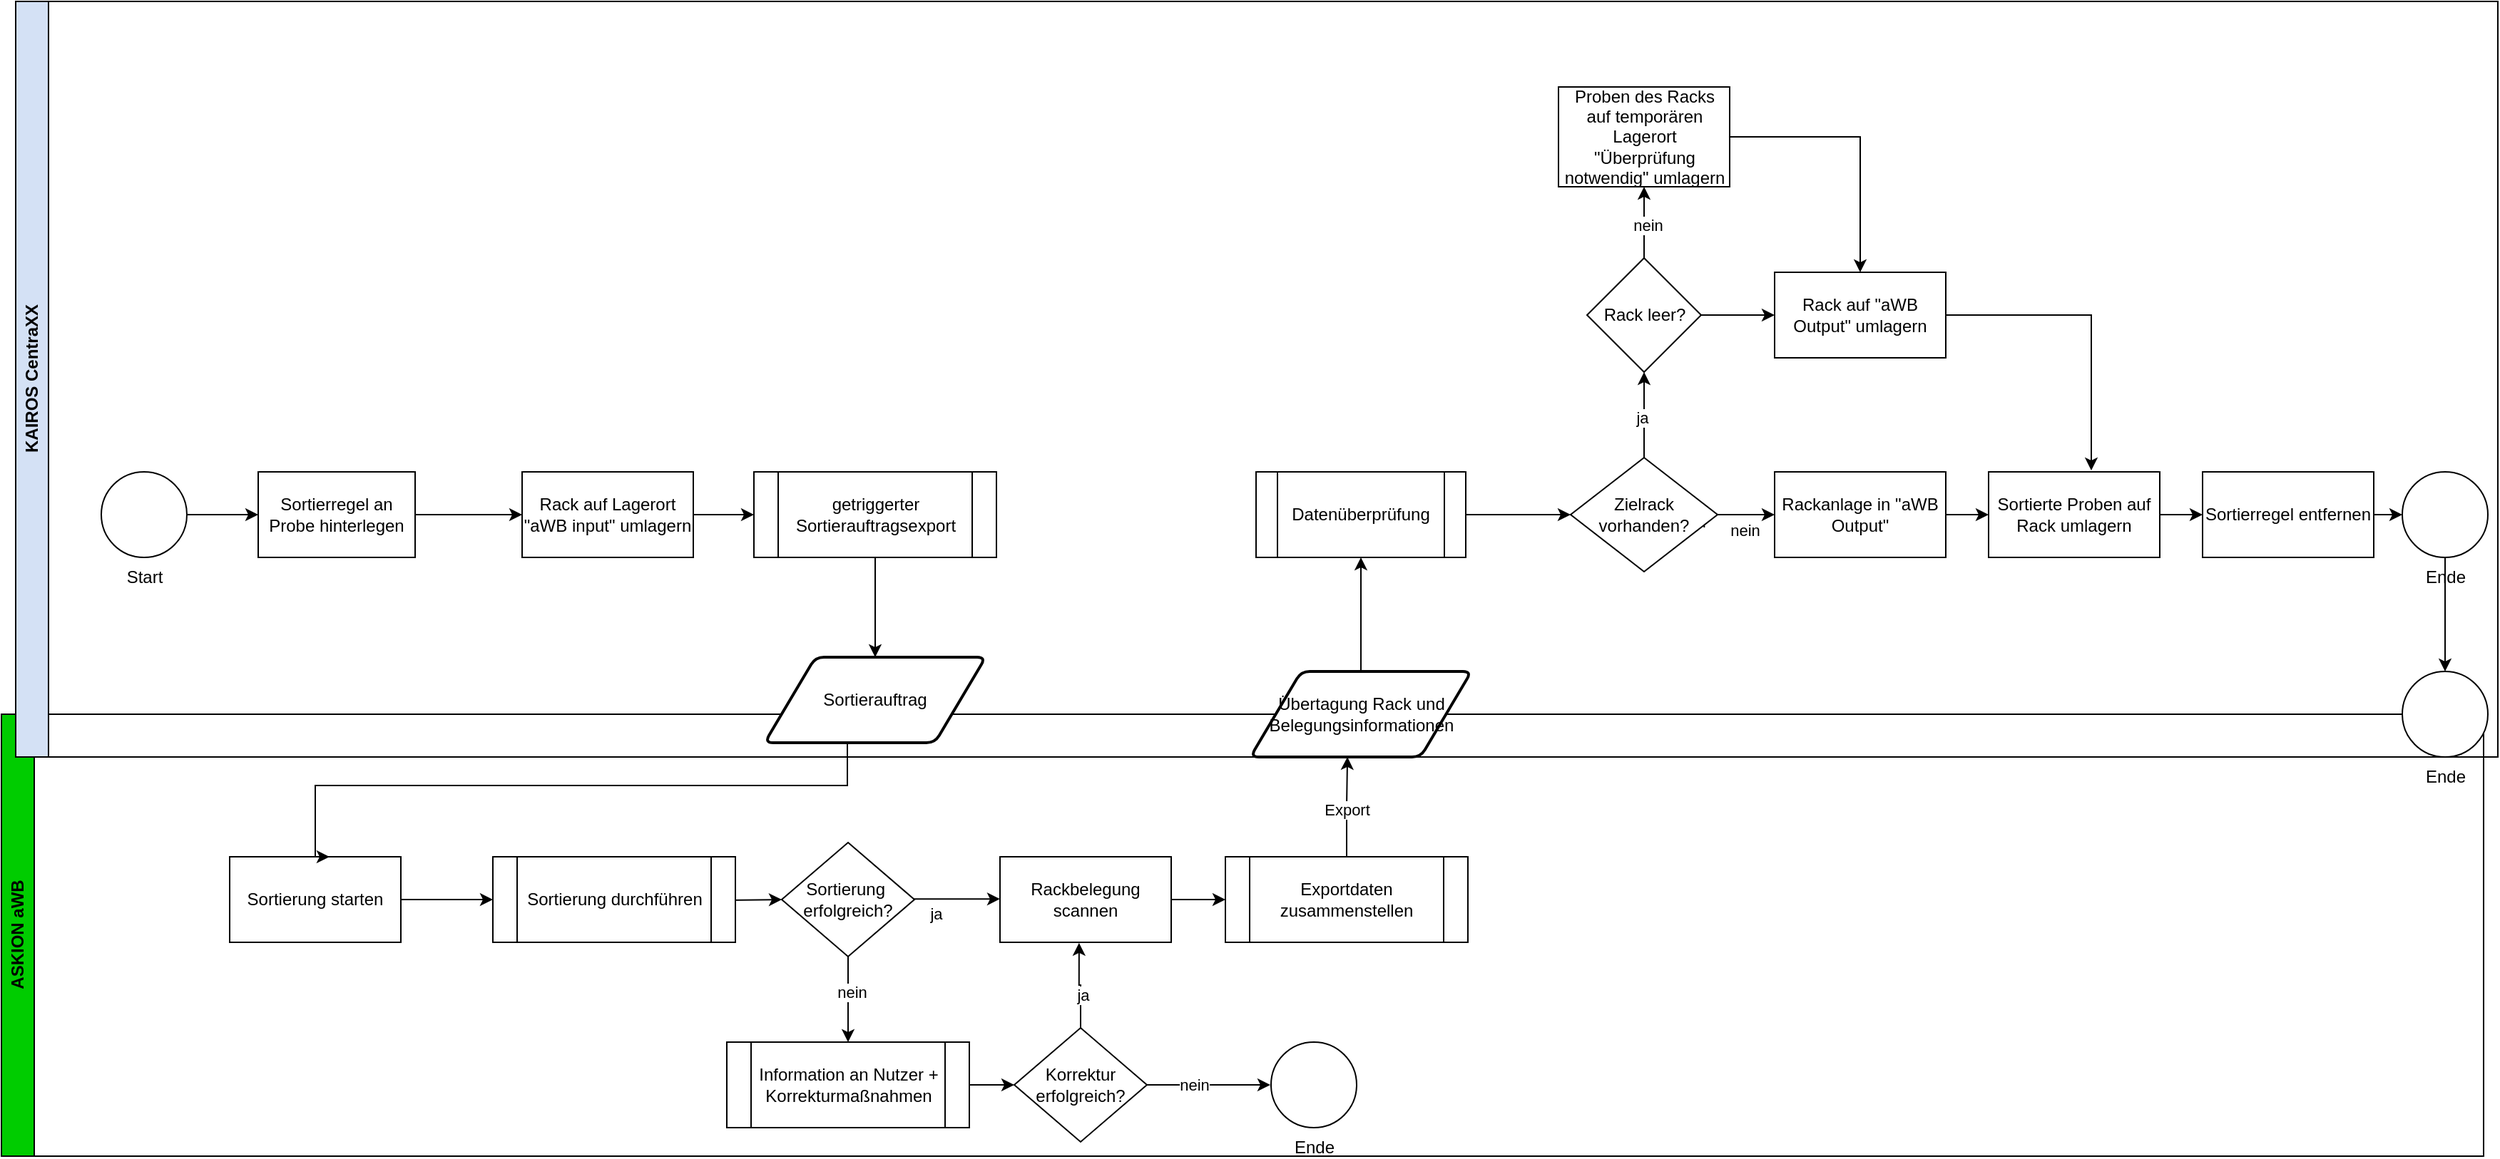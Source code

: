 <mxfile version="24.7.6">
  <diagram name="Seite-1" id="6KNFjC9qvMSSYQJPCamY">
    <mxGraphModel dx="1659" dy="2038" grid="1" gridSize="10" guides="1" tooltips="1" connect="1" arrows="1" fold="1" page="1" pageScale="1" pageWidth="827" pageHeight="1169" math="0" shadow="0">
      <root>
        <mxCell id="0" />
        <mxCell id="1" parent="0" />
        <mxCell id="c_SHFbjMTj0HTDH2dX4E-7" value="ASKION aWB" style="swimlane;horizontal=0;whiteSpace=wrap;html=1;fillColor=#00CC00;" parent="1" vertex="1">
          <mxGeometry x="50" y="400" width="1740" height="310" as="geometry" />
        </mxCell>
        <mxCell id="c_SHFbjMTj0HTDH2dX4E-12" value="Sortierung starten" style="rounded=0;whiteSpace=wrap;html=1;" parent="c_SHFbjMTj0HTDH2dX4E-7" vertex="1">
          <mxGeometry x="160" y="100" width="120" height="60" as="geometry" />
        </mxCell>
        <mxCell id="c_SHFbjMTj0HTDH2dX4E-27" value="" style="edgeStyle=orthogonalEdgeStyle;rounded=0;orthogonalLoop=1;jettySize=auto;html=1;" parent="c_SHFbjMTj0HTDH2dX4E-7" source="c_SHFbjMTj0HTDH2dX4E-19" target="c_SHFbjMTj0HTDH2dX4E-26" edge="1">
          <mxGeometry relative="1" as="geometry" />
        </mxCell>
        <mxCell id="c_SHFbjMTj0HTDH2dX4E-28" value="nein" style="edgeLabel;html=1;align=center;verticalAlign=middle;resizable=0;points=[];" parent="c_SHFbjMTj0HTDH2dX4E-27" vertex="1" connectable="0">
          <mxGeometry x="-0.16" y="2" relative="1" as="geometry">
            <mxPoint as="offset" />
          </mxGeometry>
        </mxCell>
        <mxCell id="c_SHFbjMTj0HTDH2dX4E-30" value="" style="edgeStyle=orthogonalEdgeStyle;rounded=0;orthogonalLoop=1;jettySize=auto;html=1;entryX=0;entryY=0.5;entryDx=0;entryDy=0;" parent="c_SHFbjMTj0HTDH2dX4E-7" edge="1">
          <mxGeometry relative="1" as="geometry">
            <mxPoint x="627" y="129.6" as="sourcePoint" />
            <mxPoint x="700" y="129.6" as="targetPoint" />
            <Array as="points" />
          </mxGeometry>
        </mxCell>
        <mxCell id="c_SHFbjMTj0HTDH2dX4E-31" value="ja" style="edgeLabel;html=1;align=center;verticalAlign=middle;resizable=0;points=[];" parent="c_SHFbjMTj0HTDH2dX4E-30" vertex="1" connectable="0">
          <mxGeometry x="-0.3" y="-2" relative="1" as="geometry">
            <mxPoint x="2" y="8" as="offset" />
          </mxGeometry>
        </mxCell>
        <mxCell id="c_SHFbjMTj0HTDH2dX4E-19" value="&lt;div&gt;Sortierung&amp;nbsp;&lt;/div&gt;&lt;div&gt;erfolgreich?&lt;/div&gt;" style="rhombus;whiteSpace=wrap;html=1;" parent="c_SHFbjMTj0HTDH2dX4E-7" vertex="1">
          <mxGeometry x="547" y="90" width="93" height="80" as="geometry" />
        </mxCell>
        <mxCell id="c_SHFbjMTj0HTDH2dX4E-24" style="edgeStyle=orthogonalEdgeStyle;rounded=0;orthogonalLoop=1;jettySize=auto;html=1;" parent="c_SHFbjMTj0HTDH2dX4E-7" target="c_SHFbjMTj0HTDH2dX4E-19" edge="1">
          <mxGeometry relative="1" as="geometry">
            <mxPoint x="467" y="130" as="sourcePoint" />
          </mxGeometry>
        </mxCell>
        <mxCell id="rJmJJguxviZmdggviB7S-40" style="edgeStyle=orthogonalEdgeStyle;rounded=0;orthogonalLoop=1;jettySize=auto;html=1;entryX=0;entryY=0.5;entryDx=0;entryDy=0;" edge="1" parent="c_SHFbjMTj0HTDH2dX4E-7" source="c_SHFbjMTj0HTDH2dX4E-26" target="rJmJJguxviZmdggviB7S-39">
          <mxGeometry relative="1" as="geometry" />
        </mxCell>
        <mxCell id="c_SHFbjMTj0HTDH2dX4E-26" value="Information an Nutzer + Korrekturmaßnahmen" style="shape=process;whiteSpace=wrap;html=1;backgroundOutline=1;" parent="c_SHFbjMTj0HTDH2dX4E-7" vertex="1">
          <mxGeometry x="508.5" y="230" width="170" height="60" as="geometry" />
        </mxCell>
        <mxCell id="rJmJJguxviZmdggviB7S-4" style="edgeStyle=orthogonalEdgeStyle;rounded=0;orthogonalLoop=1;jettySize=auto;html=1;exitX=1;exitY=0.5;exitDx=0;exitDy=0;entryX=0;entryY=0.5;entryDx=0;entryDy=0;" edge="1" parent="c_SHFbjMTj0HTDH2dX4E-7" source="c_SHFbjMTj0HTDH2dX4E-29" target="rJmJJguxviZmdggviB7S-3">
          <mxGeometry relative="1" as="geometry" />
        </mxCell>
        <mxCell id="c_SHFbjMTj0HTDH2dX4E-29" value="Rackbelegung scannen" style="whiteSpace=wrap;html=1;" parent="c_SHFbjMTj0HTDH2dX4E-7" vertex="1">
          <mxGeometry x="700" y="100" width="120" height="60" as="geometry" />
        </mxCell>
        <mxCell id="rJmJJguxviZmdggviB7S-3" value="Exportdaten zusammenstellen" style="shape=process;whiteSpace=wrap;html=1;backgroundOutline=1;" vertex="1" parent="c_SHFbjMTj0HTDH2dX4E-7">
          <mxGeometry x="858" y="100" width="170" height="60" as="geometry" />
        </mxCell>
        <mxCell id="rJmJJguxviZmdggviB7S-35" value="Sortierung durchführen" style="shape=process;whiteSpace=wrap;html=1;backgroundOutline=1;" vertex="1" parent="c_SHFbjMTj0HTDH2dX4E-7">
          <mxGeometry x="344.5" y="100" width="170" height="60" as="geometry" />
        </mxCell>
        <mxCell id="rJmJJguxviZmdggviB7S-36" value="" style="edgeStyle=orthogonalEdgeStyle;rounded=0;orthogonalLoop=1;jettySize=auto;html=1;" edge="1" parent="c_SHFbjMTj0HTDH2dX4E-7" source="c_SHFbjMTj0HTDH2dX4E-12" target="rJmJJguxviZmdggviB7S-35">
          <mxGeometry relative="1" as="geometry">
            <mxPoint x="480" y="530" as="targetPoint" />
            <mxPoint x="330" y="530" as="sourcePoint" />
          </mxGeometry>
        </mxCell>
        <mxCell id="rJmJJguxviZmdggviB7S-45" value="" style="edgeStyle=orthogonalEdgeStyle;rounded=0;orthogonalLoop=1;jettySize=auto;html=1;" edge="1" parent="c_SHFbjMTj0HTDH2dX4E-7" source="rJmJJguxviZmdggviB7S-39">
          <mxGeometry relative="1" as="geometry">
            <mxPoint x="889.5" y="260" as="targetPoint" />
          </mxGeometry>
        </mxCell>
        <mxCell id="rJmJJguxviZmdggviB7S-46" value="nein" style="edgeLabel;html=1;align=center;verticalAlign=middle;resizable=0;points=[];" vertex="1" connectable="0" parent="rJmJJguxviZmdggviB7S-45">
          <mxGeometry x="-0.251" relative="1" as="geometry">
            <mxPoint as="offset" />
          </mxGeometry>
        </mxCell>
        <mxCell id="rJmJJguxviZmdggviB7S-39" value="&lt;div&gt;Korrektur erfolgreich?&lt;/div&gt;" style="rhombus;whiteSpace=wrap;html=1;" vertex="1" parent="c_SHFbjMTj0HTDH2dX4E-7">
          <mxGeometry x="710" y="220" width="93" height="80" as="geometry" />
        </mxCell>
        <mxCell id="rJmJJguxviZmdggviB7S-42" style="edgeStyle=orthogonalEdgeStyle;rounded=0;orthogonalLoop=1;jettySize=auto;html=1;entryX=0.462;entryY=1.007;entryDx=0;entryDy=0;entryPerimeter=0;" edge="1" parent="c_SHFbjMTj0HTDH2dX4E-7" source="rJmJJguxviZmdggviB7S-39" target="c_SHFbjMTj0HTDH2dX4E-29">
          <mxGeometry relative="1" as="geometry" />
        </mxCell>
        <mxCell id="rJmJJguxviZmdggviB7S-43" value="ja" style="edgeLabel;html=1;align=center;verticalAlign=middle;resizable=0;points=[];" vertex="1" connectable="0" parent="rJmJJguxviZmdggviB7S-42">
          <mxGeometry x="-0.222" y="-1" relative="1" as="geometry">
            <mxPoint as="offset" />
          </mxGeometry>
        </mxCell>
        <mxCell id="rJmJJguxviZmdggviB7S-49" value="Ende" style="verticalLabelPosition=bottom;verticalAlign=top;html=1;shape=mxgraph.flowchart.on-page_reference;" vertex="1" parent="c_SHFbjMTj0HTDH2dX4E-7">
          <mxGeometry x="890" y="230" width="60" height="60" as="geometry" />
        </mxCell>
        <mxCell id="c_SHFbjMTj0HTDH2dX4E-8" value="KAIROS CentraXX" style="swimlane;horizontal=0;whiteSpace=wrap;html=1;fillColor=#D4E1F5;" parent="1" vertex="1">
          <mxGeometry x="60" y="-100" width="1740" height="530" as="geometry" />
        </mxCell>
        <mxCell id="rJmJJguxviZmdggviB7S-48" value="" style="edgeStyle=orthogonalEdgeStyle;rounded=0;orthogonalLoop=1;jettySize=auto;html=1;" edge="1" parent="c_SHFbjMTj0HTDH2dX4E-8" source="c_SHFbjMTj0HTDH2dX4E-15" target="rJmJJguxviZmdggviB7S-47">
          <mxGeometry relative="1" as="geometry" />
        </mxCell>
        <mxCell id="c_SHFbjMTj0HTDH2dX4E-15" value="Ende" style="verticalLabelPosition=bottom;verticalAlign=top;html=1;shape=mxgraph.flowchart.on-page_reference;" parent="c_SHFbjMTj0HTDH2dX4E-8" vertex="1">
          <mxGeometry x="1673" y="330" width="60" height="60" as="geometry" />
        </mxCell>
        <mxCell id="c_SHFbjMTj0HTDH2dX4E-35" value="getriggerter Sortierauftragsexport" style="shape=process;whiteSpace=wrap;html=1;backgroundOutline=1;" parent="c_SHFbjMTj0HTDH2dX4E-8" vertex="1">
          <mxGeometry x="517.5" y="330" width="170" height="60" as="geometry" />
        </mxCell>
        <mxCell id="c_SHFbjMTj0HTDH2dX4E-4" style="edgeStyle=orthogonalEdgeStyle;rounded=0;orthogonalLoop=1;jettySize=auto;html=1;" parent="c_SHFbjMTj0HTDH2dX4E-8" source="c_SHFbjMTj0HTDH2dX4E-1" target="c_SHFbjMTj0HTDH2dX4E-3" edge="1">
          <mxGeometry relative="1" as="geometry" />
        </mxCell>
        <mxCell id="c_SHFbjMTj0HTDH2dX4E-1" value="Start" style="verticalLabelPosition=bottom;verticalAlign=top;html=1;shape=mxgraph.flowchart.on-page_reference;" parent="c_SHFbjMTj0HTDH2dX4E-8" vertex="1">
          <mxGeometry x="60" y="330" width="60" height="60" as="geometry" />
        </mxCell>
        <mxCell id="c_SHFbjMTj0HTDH2dX4E-6" value="" style="edgeStyle=orthogonalEdgeStyle;rounded=0;orthogonalLoop=1;jettySize=auto;html=1;" parent="c_SHFbjMTj0HTDH2dX4E-8" source="c_SHFbjMTj0HTDH2dX4E-3" target="c_SHFbjMTj0HTDH2dX4E-5" edge="1">
          <mxGeometry relative="1" as="geometry" />
        </mxCell>
        <mxCell id="c_SHFbjMTj0HTDH2dX4E-3" value="Sortierregel an Probe hinterlegen" style="rounded=0;whiteSpace=wrap;html=1;" parent="c_SHFbjMTj0HTDH2dX4E-8" vertex="1">
          <mxGeometry x="170" y="330" width="110" height="60" as="geometry" />
        </mxCell>
        <mxCell id="c_SHFbjMTj0HTDH2dX4E-5" value="Rack auf Lagerort &quot;aWB input&quot; umlagern" style="whiteSpace=wrap;html=1;rounded=0;" parent="c_SHFbjMTj0HTDH2dX4E-8" vertex="1">
          <mxGeometry x="355" y="330" width="120" height="60" as="geometry" />
        </mxCell>
        <mxCell id="c_SHFbjMTj0HTDH2dX4E-36" style="edgeStyle=orthogonalEdgeStyle;rounded=0;orthogonalLoop=1;jettySize=auto;html=1;entryX=0;entryY=0.5;entryDx=0;entryDy=0;" parent="c_SHFbjMTj0HTDH2dX4E-8" source="c_SHFbjMTj0HTDH2dX4E-5" target="c_SHFbjMTj0HTDH2dX4E-35" edge="1">
          <mxGeometry relative="1" as="geometry" />
        </mxCell>
        <mxCell id="rJmJJguxviZmdggviB7S-10" value="" style="edgeStyle=orthogonalEdgeStyle;rounded=0;orthogonalLoop=1;jettySize=auto;html=1;" edge="1" parent="c_SHFbjMTj0HTDH2dX4E-8" source="rJmJJguxviZmdggviB7S-8" target="rJmJJguxviZmdggviB7S-9">
          <mxGeometry relative="1" as="geometry" />
        </mxCell>
        <mxCell id="rJmJJguxviZmdggviB7S-8" value="Datenüberprüfung" style="shape=process;whiteSpace=wrap;html=1;backgroundOutline=1;" vertex="1" parent="c_SHFbjMTj0HTDH2dX4E-8">
          <mxGeometry x="869.5" y="330" width="147" height="60" as="geometry" />
        </mxCell>
        <mxCell id="rJmJJguxviZmdggviB7S-13" value="nein" style="edgeStyle=orthogonalEdgeStyle;rounded=0;orthogonalLoop=1;jettySize=auto;html=1;" edge="1" parent="c_SHFbjMTj0HTDH2dX4E-8" source="rJmJJguxviZmdggviB7S-9">
          <mxGeometry x="0.012" y="-10" relative="1" as="geometry">
            <mxPoint x="1233" y="360" as="targetPoint" />
            <mxPoint x="-1" y="1" as="offset" />
          </mxGeometry>
        </mxCell>
        <mxCell id="rJmJJguxviZmdggviB7S-14" value="nein" style="edgeLabel;html=1;align=center;verticalAlign=middle;resizable=0;points=[];" vertex="1" connectable="0" parent="rJmJJguxviZmdggviB7S-13">
          <mxGeometry x="-0.067" y="-5" relative="1" as="geometry">
            <mxPoint x="-38" as="offset" />
          </mxGeometry>
        </mxCell>
        <mxCell id="rJmJJguxviZmdggviB7S-24" value="" style="edgeStyle=orthogonalEdgeStyle;rounded=0;orthogonalLoop=1;jettySize=auto;html=1;entryX=0.5;entryY=1;entryDx=0;entryDy=0;" edge="1" parent="c_SHFbjMTj0HTDH2dX4E-8" source="rJmJJguxviZmdggviB7S-9" target="rJmJJguxviZmdggviB7S-27">
          <mxGeometry relative="1" as="geometry">
            <mxPoint x="1153" y="311" as="targetPoint" />
          </mxGeometry>
        </mxCell>
        <mxCell id="rJmJJguxviZmdggviB7S-25" value="ja" style="edgeLabel;html=1;align=center;verticalAlign=middle;resizable=0;points=[];" vertex="1" connectable="0" parent="rJmJJguxviZmdggviB7S-24">
          <mxGeometry x="-0.044" y="2" relative="1" as="geometry">
            <mxPoint as="offset" />
          </mxGeometry>
        </mxCell>
        <mxCell id="rJmJJguxviZmdggviB7S-9" value="Zielrack vorhanden?" style="rhombus;whiteSpace=wrap;html=1;" vertex="1" parent="c_SHFbjMTj0HTDH2dX4E-8">
          <mxGeometry x="1090" y="320" width="103" height="80" as="geometry" />
        </mxCell>
        <mxCell id="rJmJJguxviZmdggviB7S-17" value="" style="edgeStyle=orthogonalEdgeStyle;rounded=0;orthogonalLoop=1;jettySize=auto;html=1;" edge="1" parent="c_SHFbjMTj0HTDH2dX4E-8" source="rJmJJguxviZmdggviB7S-15" target="rJmJJguxviZmdggviB7S-16">
          <mxGeometry relative="1" as="geometry" />
        </mxCell>
        <mxCell id="rJmJJguxviZmdggviB7S-15" value="Rackanlage in &quot;aWB Output&quot;" style="whiteSpace=wrap;html=1;" vertex="1" parent="c_SHFbjMTj0HTDH2dX4E-8">
          <mxGeometry x="1233" y="330" width="120" height="60" as="geometry" />
        </mxCell>
        <mxCell id="rJmJJguxviZmdggviB7S-20" value="" style="edgeStyle=orthogonalEdgeStyle;rounded=0;orthogonalLoop=1;jettySize=auto;html=1;" edge="1" parent="c_SHFbjMTj0HTDH2dX4E-8" source="rJmJJguxviZmdggviB7S-16" target="rJmJJguxviZmdggviB7S-19">
          <mxGeometry relative="1" as="geometry" />
        </mxCell>
        <mxCell id="rJmJJguxviZmdggviB7S-16" value="Sortierte Proben auf Rack umlagern" style="whiteSpace=wrap;html=1;" vertex="1" parent="c_SHFbjMTj0HTDH2dX4E-8">
          <mxGeometry x="1383" y="330" width="120" height="60" as="geometry" />
        </mxCell>
        <mxCell id="rJmJJguxviZmdggviB7S-21" value="" style="edgeStyle=orthogonalEdgeStyle;rounded=0;orthogonalLoop=1;jettySize=auto;html=1;" edge="1" parent="c_SHFbjMTj0HTDH2dX4E-8" source="rJmJJguxviZmdggviB7S-19">
          <mxGeometry relative="1" as="geometry">
            <mxPoint x="1673" y="360" as="targetPoint" />
          </mxGeometry>
        </mxCell>
        <mxCell id="rJmJJguxviZmdggviB7S-19" value="Sortierregel entfernen" style="whiteSpace=wrap;html=1;" vertex="1" parent="c_SHFbjMTj0HTDH2dX4E-8">
          <mxGeometry x="1533" y="330" width="120" height="60" as="geometry" />
        </mxCell>
        <mxCell id="rJmJJguxviZmdggviB7S-29" value="" style="edgeStyle=orthogonalEdgeStyle;rounded=0;orthogonalLoop=1;jettySize=auto;html=1;" edge="1" parent="c_SHFbjMTj0HTDH2dX4E-8" source="rJmJJguxviZmdggviB7S-27" target="rJmJJguxviZmdggviB7S-28">
          <mxGeometry relative="1" as="geometry" />
        </mxCell>
        <mxCell id="rJmJJguxviZmdggviB7S-32" value="" style="edgeStyle=orthogonalEdgeStyle;rounded=0;orthogonalLoop=1;jettySize=auto;html=1;" edge="1" parent="c_SHFbjMTj0HTDH2dX4E-8" source="rJmJJguxviZmdggviB7S-27" target="rJmJJguxviZmdggviB7S-31">
          <mxGeometry relative="1" as="geometry" />
        </mxCell>
        <mxCell id="rJmJJguxviZmdggviB7S-33" value="nein" style="edgeLabel;html=1;align=center;verticalAlign=middle;resizable=0;points=[];" vertex="1" connectable="0" parent="rJmJJguxviZmdggviB7S-32">
          <mxGeometry x="-0.072" y="-2" relative="1" as="geometry">
            <mxPoint as="offset" />
          </mxGeometry>
        </mxCell>
        <mxCell id="rJmJJguxviZmdggviB7S-27" value="Rack leer?" style="rhombus;whiteSpace=wrap;html=1;" vertex="1" parent="c_SHFbjMTj0HTDH2dX4E-8">
          <mxGeometry x="1101.5" y="180" width="80" height="80" as="geometry" />
        </mxCell>
        <mxCell id="rJmJJguxviZmdggviB7S-28" value="Rack auf &quot;aWB Output&quot; umlagern" style="whiteSpace=wrap;html=1;" vertex="1" parent="c_SHFbjMTj0HTDH2dX4E-8">
          <mxGeometry x="1233" y="190" width="120" height="60" as="geometry" />
        </mxCell>
        <mxCell id="rJmJJguxviZmdggviB7S-30" style="edgeStyle=orthogonalEdgeStyle;rounded=0;orthogonalLoop=1;jettySize=auto;html=1;entryX=0.6;entryY=-0.017;entryDx=0;entryDy=0;entryPerimeter=0;" edge="1" parent="c_SHFbjMTj0HTDH2dX4E-8" source="rJmJJguxviZmdggviB7S-28" target="rJmJJguxviZmdggviB7S-16">
          <mxGeometry relative="1" as="geometry" />
        </mxCell>
        <mxCell id="rJmJJguxviZmdggviB7S-34" style="edgeStyle=orthogonalEdgeStyle;rounded=0;orthogonalLoop=1;jettySize=auto;html=1;entryX=0.5;entryY=0;entryDx=0;entryDy=0;" edge="1" parent="c_SHFbjMTj0HTDH2dX4E-8" source="rJmJJguxviZmdggviB7S-31" target="rJmJJguxviZmdggviB7S-28">
          <mxGeometry relative="1" as="geometry" />
        </mxCell>
        <mxCell id="rJmJJguxviZmdggviB7S-31" value="Proben des Racks auf temporären Lagerort &quot;Überprüfung notwendig&quot; umlagern" style="whiteSpace=wrap;html=1;" vertex="1" parent="c_SHFbjMTj0HTDH2dX4E-8">
          <mxGeometry x="1081.5" y="60" width="120" height="70" as="geometry" />
        </mxCell>
        <mxCell id="c_SHFbjMTj0HTDH2dX4E-9" value="Sortierauftrag" style="shape=parallelogram;html=1;strokeWidth=2;perimeter=parallelogramPerimeter;whiteSpace=wrap;rounded=1;arcSize=12;size=0.23;" parent="c_SHFbjMTj0HTDH2dX4E-8" vertex="1">
          <mxGeometry x="525" y="460" width="155" height="60" as="geometry" />
        </mxCell>
        <mxCell id="c_SHFbjMTj0HTDH2dX4E-37" style="edgeStyle=orthogonalEdgeStyle;rounded=0;orthogonalLoop=1;jettySize=auto;html=1;" parent="c_SHFbjMTj0HTDH2dX4E-8" source="c_SHFbjMTj0HTDH2dX4E-35" target="c_SHFbjMTj0HTDH2dX4E-9" edge="1">
          <mxGeometry relative="1" as="geometry" />
        </mxCell>
        <mxCell id="rJmJJguxviZmdggviB7S-41" style="edgeStyle=orthogonalEdgeStyle;rounded=0;orthogonalLoop=1;jettySize=auto;html=1;entryX=0.5;entryY=1;entryDx=0;entryDy=0;" edge="1" parent="c_SHFbjMTj0HTDH2dX4E-8" source="rJmJJguxviZmdggviB7S-2" target="rJmJJguxviZmdggviB7S-8">
          <mxGeometry relative="1" as="geometry" />
        </mxCell>
        <mxCell id="rJmJJguxviZmdggviB7S-2" value="Übertagung Rack und Belegungsinformationen" style="shape=parallelogram;html=1;strokeWidth=2;perimeter=parallelogramPerimeter;whiteSpace=wrap;rounded=1;arcSize=12;size=0.23;" vertex="1" parent="c_SHFbjMTj0HTDH2dX4E-8">
          <mxGeometry x="865.5" y="470" width="155" height="60" as="geometry" />
        </mxCell>
        <mxCell id="rJmJJguxviZmdggviB7S-47" value="Ende" style="verticalLabelPosition=bottom;verticalAlign=top;html=1;shape=mxgraph.flowchart.on-page_reference;" vertex="1" parent="c_SHFbjMTj0HTDH2dX4E-8">
          <mxGeometry x="1673" y="470" width="60" height="60" as="geometry" />
        </mxCell>
        <mxCell id="c_SHFbjMTj0HTDH2dX4E-38" style="edgeStyle=orthogonalEdgeStyle;rounded=0;orthogonalLoop=1;jettySize=auto;html=1;entryX=0.583;entryY=0;entryDx=0;entryDy=0;entryPerimeter=0;" parent="1" source="c_SHFbjMTj0HTDH2dX4E-9" target="c_SHFbjMTj0HTDH2dX4E-12" edge="1">
          <mxGeometry relative="1" as="geometry">
            <Array as="points">
              <mxPoint x="643" y="450" />
              <mxPoint x="270" y="450" />
            </Array>
          </mxGeometry>
        </mxCell>
        <mxCell id="rJmJJguxviZmdggviB7S-5" style="edgeStyle=orthogonalEdgeStyle;rounded=0;orthogonalLoop=1;jettySize=auto;html=1;entryX=0.439;entryY=1;entryDx=0;entryDy=0;entryPerimeter=0;" edge="1" parent="1" source="rJmJJguxviZmdggviB7S-3" target="rJmJJguxviZmdggviB7S-2">
          <mxGeometry relative="1" as="geometry" />
        </mxCell>
        <mxCell id="rJmJJguxviZmdggviB7S-6" value="Export" style="edgeLabel;html=1;align=center;verticalAlign=middle;resizable=0;points=[];" vertex="1" connectable="0" parent="rJmJJguxviZmdggviB7S-5">
          <mxGeometry x="-0.056" relative="1" as="geometry">
            <mxPoint as="offset" />
          </mxGeometry>
        </mxCell>
      </root>
    </mxGraphModel>
  </diagram>
</mxfile>

